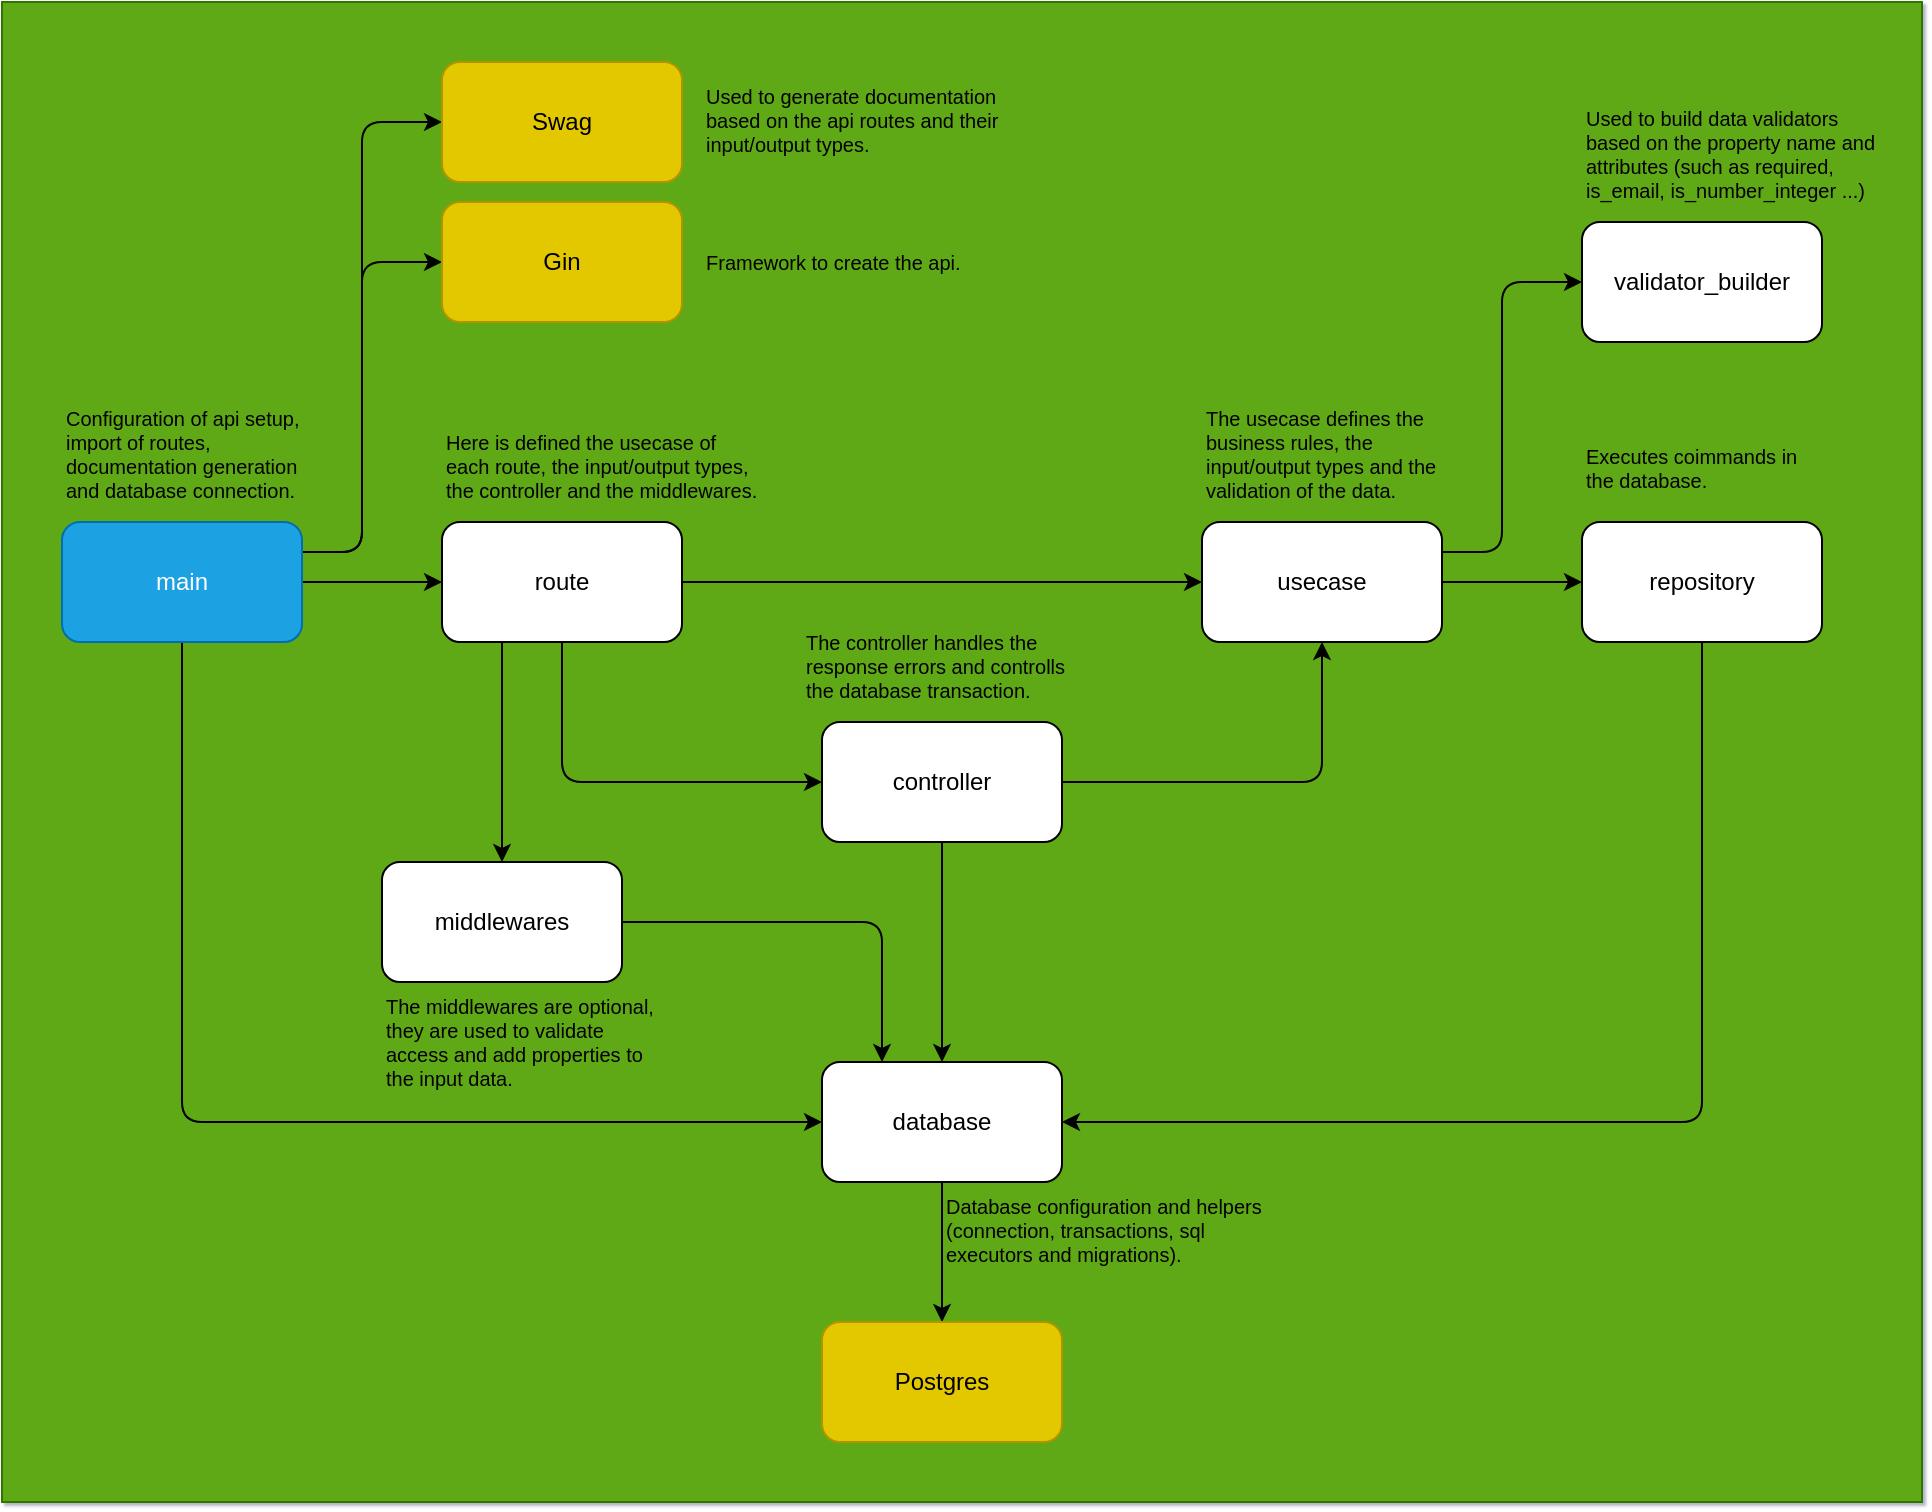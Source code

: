 <mxfile>
    <diagram id="NhXaRMXj1eDPwWQANDPo" name="Page-1">
        <mxGraphModel dx="782" dy="202" grid="1" gridSize="10" guides="1" tooltips="1" connect="1" arrows="1" fold="1" page="0" pageScale="1" pageWidth="850" pageHeight="1100" background="none" math="0" shadow="1" adaptiveColors="simple">
            <root>
                <mxCell id="0"/>
                <mxCell id="1" parent="0"/>
                <mxCell id="2" value="" style="rounded=0;whiteSpace=wrap;html=1;fillColor=#60a917;fontColor=#ffffff;strokeColor=#2D7600;" parent="1" vertex="1">
                    <mxGeometry x="-20" y="110" width="960" height="750" as="geometry"/>
                </mxCell>
                <mxCell id="5" style="edgeStyle=none;html=1;exitX=1;exitY=0.5;exitDx=0;exitDy=0;" parent="1" source="3" target="4" edge="1">
                    <mxGeometry relative="1" as="geometry"/>
                </mxCell>
                <mxCell id="15" style="edgeStyle=none;html=1;exitX=0.5;exitY=1;exitDx=0;exitDy=0;entryX=0;entryY=0.5;entryDx=0;entryDy=0;" parent="1" source="3" target="6" edge="1">
                    <mxGeometry relative="1" as="geometry">
                        <Array as="points">
                            <mxPoint x="70" y="670"/>
                        </Array>
                    </mxGeometry>
                </mxCell>
                <mxCell id="21" style="edgeStyle=none;html=1;exitX=1;exitY=0.25;exitDx=0;exitDy=0;entryX=0;entryY=0.5;entryDx=0;entryDy=0;" parent="1" source="3" target="22" edge="1">
                    <mxGeometry relative="1" as="geometry">
                        <Array as="points">
                            <mxPoint x="160" y="385"/>
                            <mxPoint x="160" y="240"/>
                        </Array>
                    </mxGeometry>
                </mxCell>
                <mxCell id="23" style="edgeStyle=none;html=1;exitX=1;exitY=0.25;exitDx=0;exitDy=0;entryX=0;entryY=0.5;entryDx=0;entryDy=0;" parent="1" source="3" target="19" edge="1">
                    <mxGeometry relative="1" as="geometry">
                        <Array as="points">
                            <mxPoint x="160" y="385"/>
                            <mxPoint x="160" y="170"/>
                        </Array>
                    </mxGeometry>
                </mxCell>
                <mxCell id="3" value="main" style="rounded=1;whiteSpace=wrap;html=1;fillColor=#1ba1e2;fontColor=#ffffff;strokeColor=#006EAF;" parent="1" vertex="1">
                    <mxGeometry x="10" y="370" width="120" height="60" as="geometry"/>
                </mxCell>
                <mxCell id="8" style="edgeStyle=none;html=1;exitX=0.5;exitY=1;exitDx=0;exitDy=0;entryX=0;entryY=0.5;entryDx=0;entryDy=0;" parent="1" source="4" target="7" edge="1">
                    <mxGeometry relative="1" as="geometry">
                        <Array as="points">
                            <mxPoint x="260" y="500"/>
                        </Array>
                    </mxGeometry>
                </mxCell>
                <mxCell id="29" style="edgeStyle=none;html=1;exitX=1;exitY=0.5;exitDx=0;exitDy=0;entryX=0;entryY=0.5;entryDx=0;entryDy=0;" parent="1" source="4" target="9" edge="1">
                    <mxGeometry relative="1" as="geometry"/>
                </mxCell>
                <mxCell id="32" style="edgeStyle=none;html=1;exitX=0.25;exitY=1;exitDx=0;exitDy=0;entryX=0.5;entryY=0;entryDx=0;entryDy=0;" parent="1" source="4" target="30" edge="1">
                    <mxGeometry relative="1" as="geometry"/>
                </mxCell>
                <mxCell id="4" value="route" style="rounded=1;whiteSpace=wrap;html=1;" parent="1" vertex="1">
                    <mxGeometry x="200" y="370" width="120" height="60" as="geometry"/>
                </mxCell>
                <mxCell id="43" style="edgeStyle=none;html=1;exitX=0.5;exitY=1;exitDx=0;exitDy=0;" parent="1" source="6" target="42" edge="1">
                    <mxGeometry relative="1" as="geometry"/>
                </mxCell>
                <mxCell id="6" value="database" style="rounded=1;whiteSpace=wrap;html=1;" parent="1" vertex="1">
                    <mxGeometry x="390" y="640" width="120" height="60" as="geometry"/>
                </mxCell>
                <mxCell id="10" style="edgeStyle=none;html=1;exitX=1;exitY=0.5;exitDx=0;exitDy=0;entryX=0.5;entryY=1;entryDx=0;entryDy=0;" parent="1" source="7" target="9" edge="1">
                    <mxGeometry relative="1" as="geometry">
                        <Array as="points">
                            <mxPoint x="640" y="500"/>
                        </Array>
                    </mxGeometry>
                </mxCell>
                <mxCell id="14" style="edgeStyle=none;html=1;exitX=0.5;exitY=1;exitDx=0;exitDy=0;entryX=0.5;entryY=0;entryDx=0;entryDy=0;" parent="1" source="7" target="6" edge="1">
                    <mxGeometry relative="1" as="geometry"/>
                </mxCell>
                <mxCell id="7" value="controller" style="rounded=1;whiteSpace=wrap;html=1;" parent="1" vertex="1">
                    <mxGeometry x="390" y="470" width="120" height="60" as="geometry"/>
                </mxCell>
                <mxCell id="12" style="edgeStyle=none;html=1;exitX=1;exitY=0.5;exitDx=0;exitDy=0;entryX=0;entryY=0.5;entryDx=0;entryDy=0;" parent="1" source="9" target="11" edge="1">
                    <mxGeometry relative="1" as="geometry"/>
                </mxCell>
                <mxCell id="38" style="edgeStyle=none;html=1;exitX=1;exitY=0.25;exitDx=0;exitDy=0;entryX=0;entryY=0.5;entryDx=0;entryDy=0;" parent="1" source="9" target="37" edge="1">
                    <mxGeometry relative="1" as="geometry">
                        <Array as="points">
                            <mxPoint x="730" y="385"/>
                            <mxPoint x="730" y="250"/>
                        </Array>
                    </mxGeometry>
                </mxCell>
                <mxCell id="9" value="usecase" style="rounded=1;whiteSpace=wrap;html=1;" parent="1" vertex="1">
                    <mxGeometry x="580" y="370" width="120" height="60" as="geometry"/>
                </mxCell>
                <mxCell id="13" style="edgeStyle=none;html=1;exitX=0.5;exitY=1;exitDx=0;exitDy=0;entryX=1;entryY=0.5;entryDx=0;entryDy=0;" parent="1" source="11" target="6" edge="1">
                    <mxGeometry relative="1" as="geometry">
                        <Array as="points">
                            <mxPoint x="830" y="670"/>
                        </Array>
                    </mxGeometry>
                </mxCell>
                <mxCell id="11" value="repository" style="rounded=1;whiteSpace=wrap;html=1;" parent="1" vertex="1">
                    <mxGeometry x="770" y="370" width="120" height="60" as="geometry"/>
                </mxCell>
                <mxCell id="19" value="Swag" style="rounded=1;whiteSpace=wrap;html=1;fillColor=#e3c800;fontColor=#000000;strokeColor=#B09500;" parent="1" vertex="1">
                    <mxGeometry x="200" y="140" width="120" height="60" as="geometry"/>
                </mxCell>
                <mxCell id="22" value="Gin" style="rounded=1;whiteSpace=wrap;html=1;fillColor=#e3c800;fontColor=#000000;strokeColor=#B09500;" parent="1" vertex="1">
                    <mxGeometry x="200" y="210" width="120" height="60" as="geometry"/>
                </mxCell>
                <mxCell id="24" value="&lt;h1 style=&quot;margin-top: 0px;&quot;&gt;&lt;span style=&quot;background-color: transparent; font-weight: normal;&quot;&gt;Configuration of api setup, import of routes, documentation generation and database connection.&lt;/span&gt;&lt;/h1&gt;" style="text;html=1;whiteSpace=wrap;overflow=hidden;rounded=0;verticalAlign=bottom;fontSize=5;" parent="1" vertex="1">
                    <mxGeometry x="10" y="300" width="120" height="70" as="geometry"/>
                </mxCell>
                <mxCell id="25" value="&lt;h1 style=&quot;margin-top: 0px;&quot;&gt;&lt;span style=&quot;font-weight: 400;&quot;&gt;Used to generate documentation based on the api routes and their input/output types.&lt;/span&gt;&lt;/h1&gt;" style="text;html=1;whiteSpace=wrap;overflow=hidden;rounded=0;verticalAlign=top;fontSize=5;" parent="1" vertex="1">
                    <mxGeometry x="330" y="145" width="170" height="50" as="geometry"/>
                </mxCell>
                <mxCell id="26" value="&lt;h1 style=&quot;margin-top: 0px;&quot;&gt;&lt;span style=&quot;font-weight: 400;&quot;&gt;Framework to create the api.&lt;/span&gt;&lt;/h1&gt;" style="text;html=1;whiteSpace=wrap;overflow=hidden;rounded=0;verticalAlign=top;fontSize=5;" parent="1" vertex="1">
                    <mxGeometry x="330" y="227.5" width="170" height="25" as="geometry"/>
                </mxCell>
                <mxCell id="27" value="&lt;h1 style=&quot;margin-top: 0px;&quot;&gt;&lt;span style=&quot;font-weight: 400;&quot;&gt;Here is defined the usecase of each route, the input/output types, the controller and the middlewares.&lt;/span&gt;&lt;/h1&gt;" style="text;html=1;whiteSpace=wrap;overflow=hidden;rounded=0;verticalAlign=bottom;fontSize=5;" parent="1" vertex="1">
                    <mxGeometry x="200" y="290" width="160" height="80" as="geometry"/>
                </mxCell>
                <mxCell id="28" value="&lt;h1 style=&quot;margin-top: 0px;&quot;&gt;&lt;span style=&quot;font-weight: 400;&quot;&gt;The controller handles the response errors and controlls the database transaction.&lt;/span&gt;&lt;/h1&gt;" style="text;html=1;whiteSpace=wrap;overflow=hidden;rounded=0;verticalAlign=bottom;fontSize=5;" parent="1" vertex="1">
                    <mxGeometry x="380" y="400" width="140" height="70" as="geometry"/>
                </mxCell>
                <mxCell id="31" style="edgeStyle=none;html=1;exitX=1;exitY=0.5;exitDx=0;exitDy=0;entryX=0.25;entryY=0;entryDx=0;entryDy=0;" parent="1" source="30" target="6" edge="1">
                    <mxGeometry relative="1" as="geometry">
                        <Array as="points">
                            <mxPoint x="420" y="570"/>
                        </Array>
                    </mxGeometry>
                </mxCell>
                <mxCell id="30" value="middlewares" style="rounded=1;whiteSpace=wrap;html=1;" parent="1" vertex="1">
                    <mxGeometry x="170" y="540" width="120" height="60" as="geometry"/>
                </mxCell>
                <mxCell id="34" value="&lt;h1 style=&quot;margin-top: 0px;&quot;&gt;&lt;span style=&quot;font-weight: 400;&quot;&gt;The middlewares are optional, they are used to validate access and add properties to the input data.&lt;/span&gt;&lt;/h1&gt;" style="text;html=1;whiteSpace=wrap;overflow=hidden;rounded=0;verticalAlign=top;fontSize=5;" parent="1" vertex="1">
                    <mxGeometry x="170" y="600" width="140" height="70" as="geometry"/>
                </mxCell>
                <mxCell id="35" value="&lt;h1 style=&quot;margin-top: 0px;&quot;&gt;&lt;span style=&quot;font-weight: 400;&quot;&gt;The usecase defines the business rules, the input/output types and the validation of the data.&lt;/span&gt;&lt;/h1&gt;" style="text;html=1;whiteSpace=wrap;overflow=hidden;rounded=0;verticalAlign=bottom;fontSize=5;" parent="1" vertex="1">
                    <mxGeometry x="580" y="300" width="120" height="70" as="geometry"/>
                </mxCell>
                <mxCell id="36" value="&lt;h1 style=&quot;margin-top: 0px;&quot;&gt;&lt;span style=&quot;font-weight: 400;&quot;&gt;Executes coimmands in the database.&lt;/span&gt;&lt;/h1&gt;" style="text;html=1;whiteSpace=wrap;overflow=hidden;rounded=0;verticalAlign=bottom;fontSize=5;" parent="1" vertex="1">
                    <mxGeometry x="770" y="295" width="120" height="70" as="geometry"/>
                </mxCell>
                <mxCell id="37" value="validator_builder" style="rounded=1;whiteSpace=wrap;html=1;" parent="1" vertex="1">
                    <mxGeometry x="770" y="220" width="120" height="60" as="geometry"/>
                </mxCell>
                <mxCell id="40" value="&lt;h1 style=&quot;margin-top: 0px;&quot;&gt;&lt;span style=&quot;font-weight: 400;&quot;&gt;Used to build data validators based on the property name and attributes (such as required, is_email, is_number_integer ...)&lt;/span&gt;&lt;/h1&gt;" style="text;html=1;whiteSpace=wrap;overflow=hidden;rounded=0;verticalAlign=bottom;fontSize=5;" parent="1" vertex="1">
                    <mxGeometry x="770" y="125" width="150" height="95" as="geometry"/>
                </mxCell>
                <mxCell id="41" value="&lt;h1 style=&quot;margin-top: 0px;&quot;&gt;&lt;span style=&quot;font-weight: 400;&quot;&gt;Database configuration and helpers (connection, transactions, sql executors and migrations).&lt;/span&gt;&lt;/h1&gt;" style="text;html=1;whiteSpace=wrap;overflow=hidden;rounded=0;verticalAlign=top;fontSize=5;" parent="1" vertex="1">
                    <mxGeometry x="450" y="700" width="170" height="50" as="geometry"/>
                </mxCell>
                <mxCell id="42" value="Postgres" style="rounded=1;whiteSpace=wrap;html=1;fillColor=#e3c800;fontColor=#000000;strokeColor=#B09500;" parent="1" vertex="1">
                    <mxGeometry x="390" y="770" width="120" height="60" as="geometry"/>
                </mxCell>
            </root>
        </mxGraphModel>
    </diagram>
</mxfile>